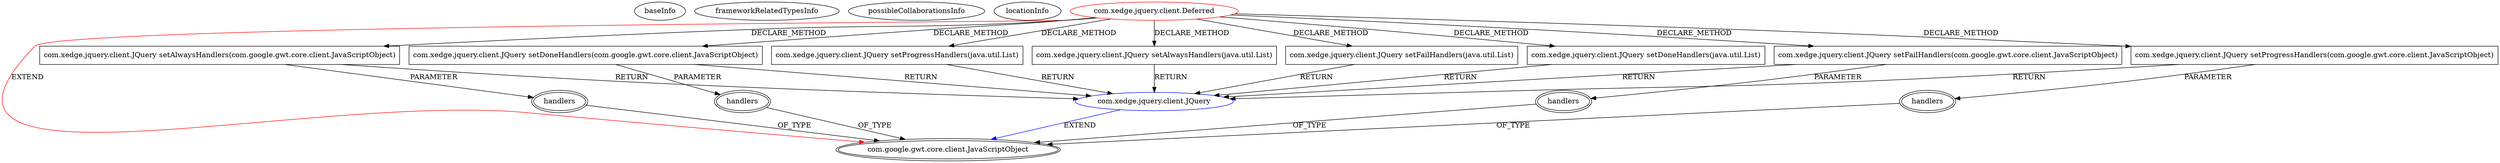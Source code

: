 digraph {
baseInfo[graphId=924,category="extension_graph",isAnonymous=false,possibleRelation=true]
frameworkRelatedTypesInfo[0="com.google.gwt.core.client.JavaScriptObject"]
possibleCollaborationsInfo[0="924~CLIENT_METHOD_DECLARATION-RETURN_TYPE-CLIENT_METHOD_DECLARATION-RETURN_TYPE-CLIENT_METHOD_DECLARATION-RETURN_TYPE-CLIENT_METHOD_DECLARATION-RETURN_TYPE-CLIENT_METHOD_DECLARATION-RETURN_TYPE-CLIENT_METHOD_DECLARATION-RETURN_TYPE-CLIENT_METHOD_DECLARATION-RETURN_TYPE-CLIENT_METHOD_DECLARATION-RETURN_TYPE-~com.google.gwt.core.client.JavaScriptObject ~com.google.gwt.core.client.JavaScriptObject ~false~false"]
locationInfo[projectName="brychcy-gwt-jquery",filePath="/brychcy-gwt-jquery/gwt-jquery-master/src/com/xedge/jquery/client/Deferred.java",contextSignature="Deferred",graphId="924"]
0[label="com.xedge.jquery.client.Deferred",vertexType="ROOT_CLIENT_CLASS_DECLARATION",isFrameworkType=false,color=red]
1[label="com.google.gwt.core.client.JavaScriptObject",vertexType="FRAMEWORK_CLASS_TYPE",isFrameworkType=true,peripheries=2]
4[label="com.xedge.jquery.client.JQuery setAlwaysHandlers(com.google.gwt.core.client.JavaScriptObject)",vertexType="CLIENT_METHOD_DECLARATION",isFrameworkType=false,shape=box]
5[label="com.xedge.jquery.client.JQuery",vertexType="REFERENCE_CLIENT_CLASS_DECLARATION",isFrameworkType=false,color=blue]
7[label="handlers",vertexType="PARAMETER_DECLARATION",isFrameworkType=true,peripheries=2]
9[label="com.xedge.jquery.client.JQuery setAlwaysHandlers(java.util.List)",vertexType="CLIENT_METHOD_DECLARATION",isFrameworkType=false,shape=box]
12[label="com.xedge.jquery.client.JQuery setDoneHandlers(com.google.gwt.core.client.JavaScriptObject)",vertexType="CLIENT_METHOD_DECLARATION",isFrameworkType=false,shape=box]
14[label="handlers",vertexType="PARAMETER_DECLARATION",isFrameworkType=true,peripheries=2]
16[label="com.xedge.jquery.client.JQuery setDoneHandlers(java.util.List)",vertexType="CLIENT_METHOD_DECLARATION",isFrameworkType=false,shape=box]
18[label="com.xedge.jquery.client.JQuery setProgressHandlers(com.google.gwt.core.client.JavaScriptObject)",vertexType="CLIENT_METHOD_DECLARATION",isFrameworkType=false,shape=box]
20[label="handlers",vertexType="PARAMETER_DECLARATION",isFrameworkType=true,peripheries=2]
22[label="com.xedge.jquery.client.JQuery setProgressHandlers(java.util.List)",vertexType="CLIENT_METHOD_DECLARATION",isFrameworkType=false,shape=box]
25[label="com.xedge.jquery.client.JQuery setFailHandlers(com.google.gwt.core.client.JavaScriptObject)",vertexType="CLIENT_METHOD_DECLARATION",isFrameworkType=false,shape=box]
27[label="handlers",vertexType="PARAMETER_DECLARATION",isFrameworkType=true,peripheries=2]
29[label="com.xedge.jquery.client.JQuery setFailHandlers(java.util.List)",vertexType="CLIENT_METHOD_DECLARATION",isFrameworkType=false,shape=box]
0->1[label="EXTEND",color=red]
0->4[label="DECLARE_METHOD"]
5->1[label="EXTEND",color=blue]
4->5[label="RETURN"]
7->1[label="OF_TYPE"]
4->7[label="PARAMETER"]
0->9[label="DECLARE_METHOD"]
9->5[label="RETURN"]
0->12[label="DECLARE_METHOD"]
12->5[label="RETURN"]
14->1[label="OF_TYPE"]
12->14[label="PARAMETER"]
0->16[label="DECLARE_METHOD"]
16->5[label="RETURN"]
0->18[label="DECLARE_METHOD"]
18->5[label="RETURN"]
20->1[label="OF_TYPE"]
18->20[label="PARAMETER"]
0->22[label="DECLARE_METHOD"]
22->5[label="RETURN"]
0->25[label="DECLARE_METHOD"]
25->5[label="RETURN"]
27->1[label="OF_TYPE"]
25->27[label="PARAMETER"]
0->29[label="DECLARE_METHOD"]
29->5[label="RETURN"]
}
